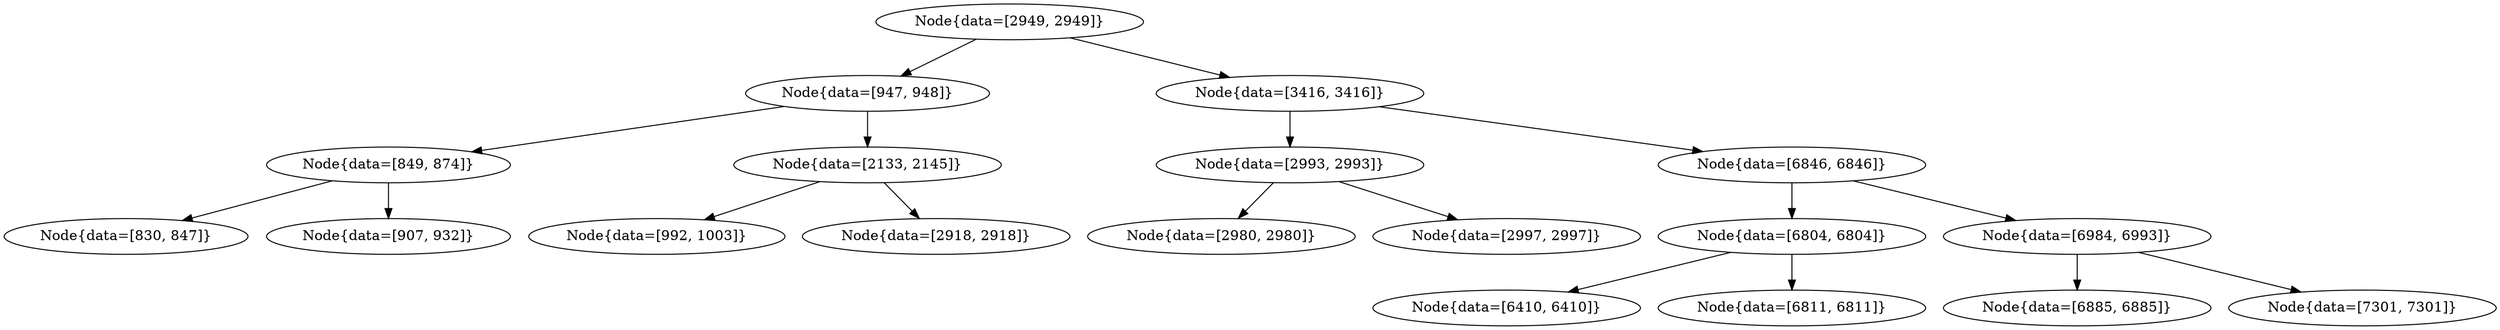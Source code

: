 digraph G{
1178248154 [label="Node{data=[2949, 2949]}"]
1178248154 -> 1997197808
1997197808 [label="Node{data=[947, 948]}"]
1997197808 -> 1289378278
1289378278 [label="Node{data=[849, 874]}"]
1289378278 -> 2025451276
2025451276 [label="Node{data=[830, 847]}"]
1289378278 -> 1804515250
1804515250 [label="Node{data=[907, 932]}"]
1997197808 -> 1252683362
1252683362 [label="Node{data=[2133, 2145]}"]
1252683362 -> 1411451832
1411451832 [label="Node{data=[992, 1003]}"]
1252683362 -> 1666666431
1666666431 [label="Node{data=[2918, 2918]}"]
1178248154 -> 2105165632
2105165632 [label="Node{data=[3416, 3416]}"]
2105165632 -> 1681588211
1681588211 [label="Node{data=[2993, 2993]}"]
1681588211 -> 941245447
941245447 [label="Node{data=[2980, 2980]}"]
1681588211 -> 1634328076
1634328076 [label="Node{data=[2997, 2997]}"]
2105165632 -> 1309070630
1309070630 [label="Node{data=[6846, 6846]}"]
1309070630 -> 2104524402
2104524402 [label="Node{data=[6804, 6804]}"]
2104524402 -> 396371879
396371879 [label="Node{data=[6410, 6410]}"]
2104524402 -> 940966625
940966625 [label="Node{data=[6811, 6811]}"]
1309070630 -> 1086410528
1086410528 [label="Node{data=[6984, 6993]}"]
1086410528 -> 1044130468
1044130468 [label="Node{data=[6885, 6885]}"]
1086410528 -> 683126747
683126747 [label="Node{data=[7301, 7301]}"]
}
